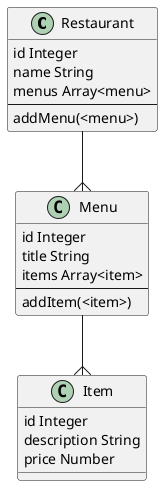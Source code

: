 @startuml classes
class Restaurant {
   id Integer 
   name String
   menus Array<menu>
   ---
   addMenu(<menu>)
}
class Menu {
    id Integer
    title String
    items Array<item>
    ---
    addItem(<item>)
}
class Item {
    id Integer
    description String
    price Number
}

Restaurant --{ Menu
Menu --{Item

@enduml